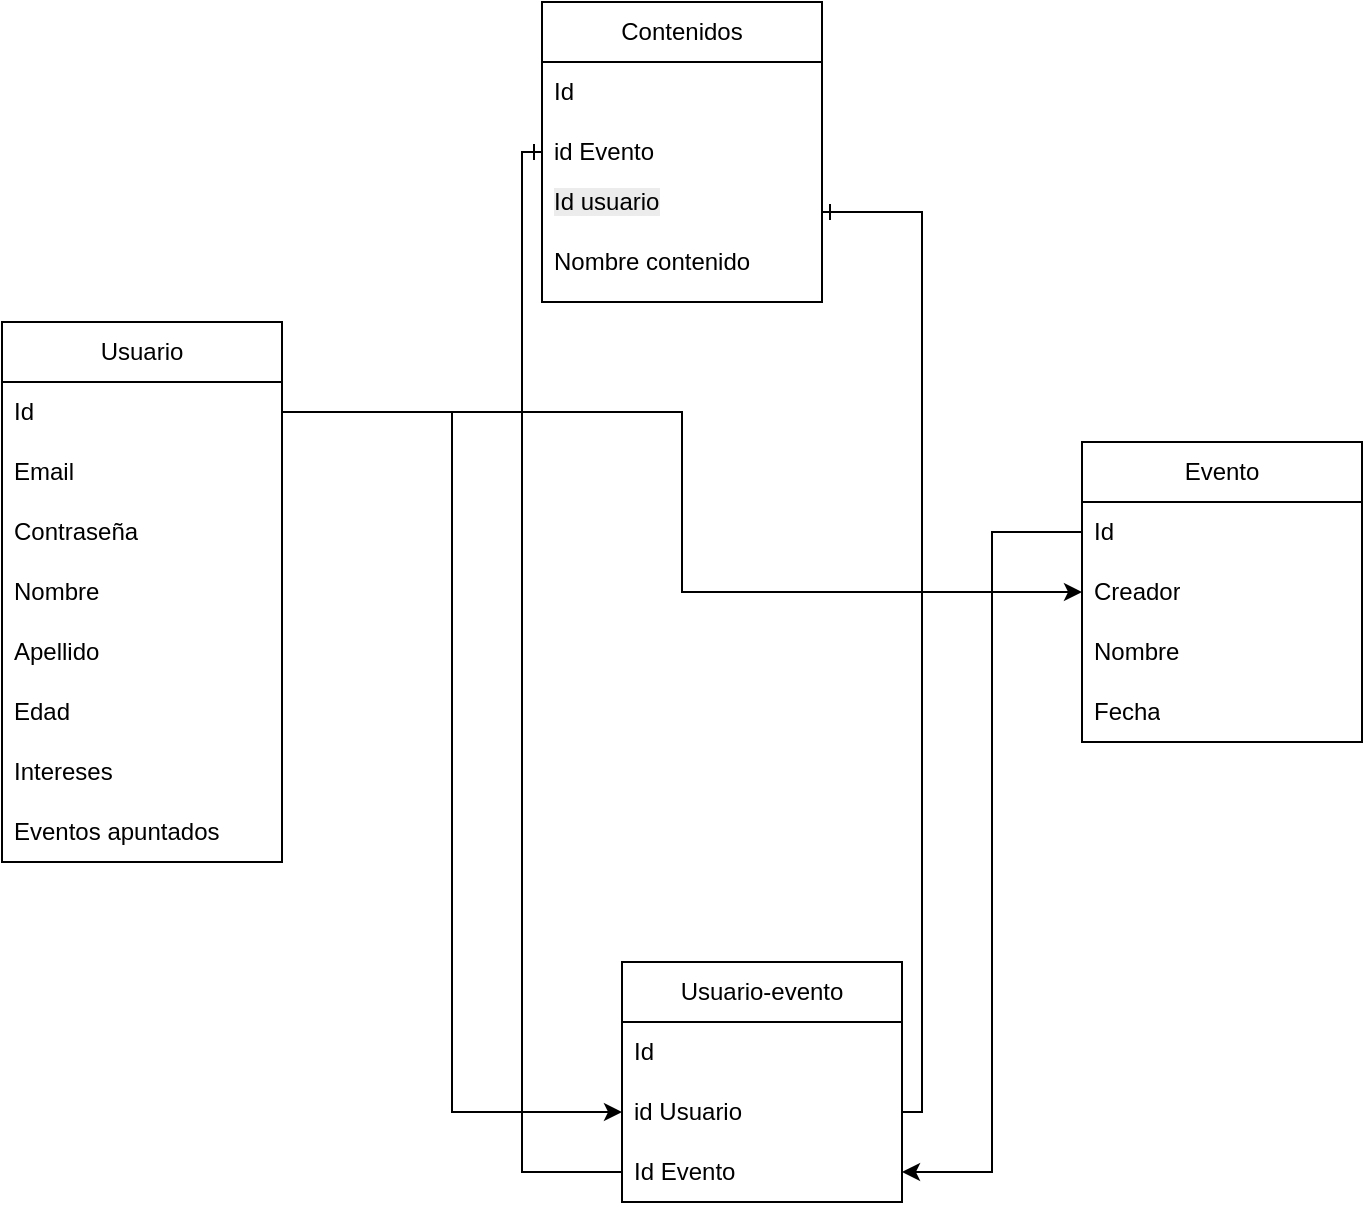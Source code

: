 <mxfile version="27.0.9">
  <diagram name="Página-1" id="dQ8up2KwwiU7kyvKV_8m">
    <mxGraphModel dx="1426" dy="785" grid="1" gridSize="10" guides="1" tooltips="1" connect="1" arrows="1" fold="1" page="1" pageScale="1" pageWidth="827" pageHeight="1169" math="0" shadow="0">
      <root>
        <mxCell id="0" />
        <mxCell id="1" parent="0" />
        <mxCell id="rUSlULHsfFT7OH1cGBXN-2" value="Usuario" style="swimlane;fontStyle=0;childLayout=stackLayout;horizontal=1;startSize=30;horizontalStack=0;resizeParent=1;resizeParentMax=0;resizeLast=0;collapsible=1;marginBottom=0;whiteSpace=wrap;html=1;" vertex="1" parent="1">
          <mxGeometry x="70" y="180" width="140" height="270" as="geometry" />
        </mxCell>
        <mxCell id="rUSlULHsfFT7OH1cGBXN-3" value="Id" style="text;strokeColor=none;fillColor=none;align=left;verticalAlign=middle;spacingLeft=4;spacingRight=4;overflow=hidden;points=[[0,0.5],[1,0.5]];portConstraint=eastwest;rotatable=0;whiteSpace=wrap;html=1;" vertex="1" parent="rUSlULHsfFT7OH1cGBXN-2">
          <mxGeometry y="30" width="140" height="30" as="geometry" />
        </mxCell>
        <mxCell id="rUSlULHsfFT7OH1cGBXN-4" value="Email" style="text;strokeColor=none;fillColor=none;align=left;verticalAlign=middle;spacingLeft=4;spacingRight=4;overflow=hidden;points=[[0,0.5],[1,0.5]];portConstraint=eastwest;rotatable=0;whiteSpace=wrap;html=1;" vertex="1" parent="rUSlULHsfFT7OH1cGBXN-2">
          <mxGeometry y="60" width="140" height="30" as="geometry" />
        </mxCell>
        <mxCell id="rUSlULHsfFT7OH1cGBXN-5" value="Contraseña" style="text;strokeColor=none;fillColor=none;align=left;verticalAlign=middle;spacingLeft=4;spacingRight=4;overflow=hidden;points=[[0,0.5],[1,0.5]];portConstraint=eastwest;rotatable=0;whiteSpace=wrap;html=1;" vertex="1" parent="rUSlULHsfFT7OH1cGBXN-2">
          <mxGeometry y="90" width="140" height="30" as="geometry" />
        </mxCell>
        <mxCell id="rUSlULHsfFT7OH1cGBXN-6" value="Nombre" style="text;strokeColor=none;fillColor=none;align=left;verticalAlign=middle;spacingLeft=4;spacingRight=4;overflow=hidden;points=[[0,0.5],[1,0.5]];portConstraint=eastwest;rotatable=0;whiteSpace=wrap;html=1;" vertex="1" parent="rUSlULHsfFT7OH1cGBXN-2">
          <mxGeometry y="120" width="140" height="30" as="geometry" />
        </mxCell>
        <mxCell id="rUSlULHsfFT7OH1cGBXN-12" value="Apellido" style="text;strokeColor=none;fillColor=none;align=left;verticalAlign=middle;spacingLeft=4;spacingRight=4;overflow=hidden;points=[[0,0.5],[1,0.5]];portConstraint=eastwest;rotatable=0;whiteSpace=wrap;html=1;" vertex="1" parent="rUSlULHsfFT7OH1cGBXN-2">
          <mxGeometry y="150" width="140" height="30" as="geometry" />
        </mxCell>
        <mxCell id="rUSlULHsfFT7OH1cGBXN-13" value="Edad" style="text;strokeColor=none;fillColor=none;align=left;verticalAlign=middle;spacingLeft=4;spacingRight=4;overflow=hidden;points=[[0,0.5],[1,0.5]];portConstraint=eastwest;rotatable=0;whiteSpace=wrap;html=1;" vertex="1" parent="rUSlULHsfFT7OH1cGBXN-2">
          <mxGeometry y="180" width="140" height="30" as="geometry" />
        </mxCell>
        <mxCell id="rUSlULHsfFT7OH1cGBXN-14" value="Intereses" style="text;strokeColor=none;fillColor=none;align=left;verticalAlign=middle;spacingLeft=4;spacingRight=4;overflow=hidden;points=[[0,0.5],[1,0.5]];portConstraint=eastwest;rotatable=0;whiteSpace=wrap;html=1;" vertex="1" parent="rUSlULHsfFT7OH1cGBXN-2">
          <mxGeometry y="210" width="140" height="30" as="geometry" />
        </mxCell>
        <mxCell id="rUSlULHsfFT7OH1cGBXN-16" value="Eventos apuntados" style="text;strokeColor=none;fillColor=none;align=left;verticalAlign=middle;spacingLeft=4;spacingRight=4;overflow=hidden;points=[[0,0.5],[1,0.5]];portConstraint=eastwest;rotatable=0;whiteSpace=wrap;html=1;" vertex="1" parent="rUSlULHsfFT7OH1cGBXN-2">
          <mxGeometry y="240" width="140" height="30" as="geometry" />
        </mxCell>
        <mxCell id="rUSlULHsfFT7OH1cGBXN-7" value="Evento" style="swimlane;fontStyle=0;childLayout=stackLayout;horizontal=1;startSize=30;horizontalStack=0;resizeParent=1;resizeParentMax=0;resizeLast=0;collapsible=1;marginBottom=0;whiteSpace=wrap;html=1;" vertex="1" parent="1">
          <mxGeometry x="610" y="240" width="140" height="150" as="geometry" />
        </mxCell>
        <mxCell id="rUSlULHsfFT7OH1cGBXN-8" value="Id" style="text;strokeColor=none;fillColor=none;align=left;verticalAlign=middle;spacingLeft=4;spacingRight=4;overflow=hidden;points=[[0,0.5],[1,0.5]];portConstraint=eastwest;rotatable=0;whiteSpace=wrap;html=1;" vertex="1" parent="rUSlULHsfFT7OH1cGBXN-7">
          <mxGeometry y="30" width="140" height="30" as="geometry" />
        </mxCell>
        <mxCell id="rUSlULHsfFT7OH1cGBXN-38" value="Creador" style="text;strokeColor=none;fillColor=none;align=left;verticalAlign=middle;spacingLeft=4;spacingRight=4;overflow=hidden;points=[[0,0.5],[1,0.5]];portConstraint=eastwest;rotatable=0;whiteSpace=wrap;html=1;" vertex="1" parent="rUSlULHsfFT7OH1cGBXN-7">
          <mxGeometry y="60" width="140" height="30" as="geometry" />
        </mxCell>
        <mxCell id="rUSlULHsfFT7OH1cGBXN-9" value="Nombre" style="text;strokeColor=none;fillColor=none;align=left;verticalAlign=middle;spacingLeft=4;spacingRight=4;overflow=hidden;points=[[0,0.5],[1,0.5]];portConstraint=eastwest;rotatable=0;whiteSpace=wrap;html=1;" vertex="1" parent="rUSlULHsfFT7OH1cGBXN-7">
          <mxGeometry y="90" width="140" height="30" as="geometry" />
        </mxCell>
        <mxCell id="rUSlULHsfFT7OH1cGBXN-10" value="Fecha" style="text;strokeColor=none;fillColor=none;align=left;verticalAlign=middle;spacingLeft=4;spacingRight=4;overflow=hidden;points=[[0,0.5],[1,0.5]];portConstraint=eastwest;rotatable=0;whiteSpace=wrap;html=1;" vertex="1" parent="rUSlULHsfFT7OH1cGBXN-7">
          <mxGeometry y="120" width="140" height="30" as="geometry" />
        </mxCell>
        <mxCell id="rUSlULHsfFT7OH1cGBXN-29" value="Usuario-evento" style="swimlane;fontStyle=0;childLayout=stackLayout;horizontal=1;startSize=30;horizontalStack=0;resizeParent=1;resizeParentMax=0;resizeLast=0;collapsible=1;marginBottom=0;whiteSpace=wrap;html=1;" vertex="1" parent="1">
          <mxGeometry x="380" y="500" width="140" height="120" as="geometry" />
        </mxCell>
        <mxCell id="rUSlULHsfFT7OH1cGBXN-30" value="Id" style="text;strokeColor=none;fillColor=none;align=left;verticalAlign=middle;spacingLeft=4;spacingRight=4;overflow=hidden;points=[[0,0.5],[1,0.5]];portConstraint=eastwest;rotatable=0;whiteSpace=wrap;html=1;" vertex="1" parent="rUSlULHsfFT7OH1cGBXN-29">
          <mxGeometry y="30" width="140" height="30" as="geometry" />
        </mxCell>
        <mxCell id="rUSlULHsfFT7OH1cGBXN-31" value="id Usuario" style="text;strokeColor=none;fillColor=none;align=left;verticalAlign=middle;spacingLeft=4;spacingRight=4;overflow=hidden;points=[[0,0.5],[1,0.5]];portConstraint=eastwest;rotatable=0;whiteSpace=wrap;html=1;" vertex="1" parent="rUSlULHsfFT7OH1cGBXN-29">
          <mxGeometry y="60" width="140" height="30" as="geometry" />
        </mxCell>
        <mxCell id="rUSlULHsfFT7OH1cGBXN-32" value="Id Evento" style="text;strokeColor=none;fillColor=none;align=left;verticalAlign=middle;spacingLeft=4;spacingRight=4;overflow=hidden;points=[[0,0.5],[1,0.5]];portConstraint=eastwest;rotatable=0;whiteSpace=wrap;html=1;" vertex="1" parent="rUSlULHsfFT7OH1cGBXN-29">
          <mxGeometry y="90" width="140" height="30" as="geometry" />
        </mxCell>
        <mxCell id="rUSlULHsfFT7OH1cGBXN-33" value="Contenidos" style="swimlane;fontStyle=0;childLayout=stackLayout;horizontal=1;startSize=30;horizontalStack=0;resizeParent=1;resizeParentMax=0;resizeLast=0;collapsible=1;marginBottom=0;whiteSpace=wrap;html=1;" vertex="1" parent="1">
          <mxGeometry x="340" y="20" width="140" height="150" as="geometry" />
        </mxCell>
        <mxCell id="rUSlULHsfFT7OH1cGBXN-34" value="Id" style="text;strokeColor=none;fillColor=none;align=left;verticalAlign=middle;spacingLeft=4;spacingRight=4;overflow=hidden;points=[[0,0.5],[1,0.5]];portConstraint=eastwest;rotatable=0;whiteSpace=wrap;html=1;" vertex="1" parent="rUSlULHsfFT7OH1cGBXN-33">
          <mxGeometry y="30" width="140" height="30" as="geometry" />
        </mxCell>
        <mxCell id="rUSlULHsfFT7OH1cGBXN-35" value="id Evento" style="text;strokeColor=none;fillColor=none;align=left;verticalAlign=middle;spacingLeft=4;spacingRight=4;overflow=hidden;points=[[0,0.5],[1,0.5]];portConstraint=eastwest;rotatable=0;whiteSpace=wrap;html=1;" vertex="1" parent="rUSlULHsfFT7OH1cGBXN-33">
          <mxGeometry y="60" width="140" height="30" as="geometry" />
        </mxCell>
        <mxCell id="rUSlULHsfFT7OH1cGBXN-37" value="&lt;span style=&quot;color: rgb(0, 0, 0); font-family: Helvetica; font-size: 12px; font-style: normal; font-variant-ligatures: normal; font-variant-caps: normal; font-weight: 400; letter-spacing: normal; orphans: 2; text-align: left; text-indent: 0px; text-transform: none; widows: 2; word-spacing: 0px; -webkit-text-stroke-width: 0px; white-space: normal; background-color: rgb(236, 236, 236); text-decoration-thickness: initial; text-decoration-style: initial; text-decoration-color: initial; float: none; display: inline !important;&quot;&gt;Id usuario&lt;/span&gt;&lt;div&gt;&lt;br/&gt;&lt;/div&gt;" style="text;strokeColor=none;fillColor=none;align=left;verticalAlign=middle;spacingLeft=4;spacingRight=4;overflow=hidden;points=[[0,0.5],[1,0.5]];portConstraint=eastwest;rotatable=0;whiteSpace=wrap;html=1;" vertex="1" parent="rUSlULHsfFT7OH1cGBXN-33">
          <mxGeometry y="90" width="140" height="30" as="geometry" />
        </mxCell>
        <mxCell id="rUSlULHsfFT7OH1cGBXN-36" value="Nombre contenido&lt;div&gt;&lt;br&gt;&lt;/div&gt;" style="text;strokeColor=none;fillColor=none;align=left;verticalAlign=middle;spacingLeft=4;spacingRight=4;overflow=hidden;points=[[0,0.5],[1,0.5]];portConstraint=eastwest;rotatable=0;whiteSpace=wrap;html=1;" vertex="1" parent="rUSlULHsfFT7OH1cGBXN-33">
          <mxGeometry y="120" width="140" height="30" as="geometry" />
        </mxCell>
        <mxCell id="rUSlULHsfFT7OH1cGBXN-44" style="edgeStyle=orthogonalEdgeStyle;rounded=0;orthogonalLoop=1;jettySize=auto;html=1;exitX=1;exitY=0.5;exitDx=0;exitDy=0;entryX=0;entryY=0.5;entryDx=0;entryDy=0;" edge="1" parent="1" source="rUSlULHsfFT7OH1cGBXN-3" target="rUSlULHsfFT7OH1cGBXN-38">
          <mxGeometry relative="1" as="geometry">
            <Array as="points">
              <mxPoint x="410" y="225" />
              <mxPoint x="410" y="315" />
            </Array>
          </mxGeometry>
        </mxCell>
        <mxCell id="rUSlULHsfFT7OH1cGBXN-46" style="edgeStyle=orthogonalEdgeStyle;rounded=0;orthogonalLoop=1;jettySize=auto;html=1;exitX=1;exitY=0.5;exitDx=0;exitDy=0;entryX=0;entryY=0.5;entryDx=0;entryDy=0;" edge="1" parent="1" source="rUSlULHsfFT7OH1cGBXN-3" target="rUSlULHsfFT7OH1cGBXN-31">
          <mxGeometry relative="1" as="geometry" />
        </mxCell>
        <mxCell id="rUSlULHsfFT7OH1cGBXN-48" style="edgeStyle=orthogonalEdgeStyle;rounded=0;orthogonalLoop=1;jettySize=auto;html=1;exitX=0;exitY=0.5;exitDx=0;exitDy=0;entryX=1;entryY=0.5;entryDx=0;entryDy=0;" edge="1" parent="1" source="rUSlULHsfFT7OH1cGBXN-8" target="rUSlULHsfFT7OH1cGBXN-32">
          <mxGeometry relative="1" as="geometry" />
        </mxCell>
        <mxCell id="rUSlULHsfFT7OH1cGBXN-52" value="" style="edgeStyle=orthogonalEdgeStyle;fontSize=12;html=1;endArrow=ERone;endFill=1;rounded=0;entryX=0;entryY=0.5;entryDx=0;entryDy=0;exitX=0;exitY=0.5;exitDx=0;exitDy=0;" edge="1" parent="1" source="rUSlULHsfFT7OH1cGBXN-32" target="rUSlULHsfFT7OH1cGBXN-35">
          <mxGeometry width="100" height="100" relative="1" as="geometry">
            <mxPoint x="320" y="520" as="sourcePoint" />
            <mxPoint x="330" y="100" as="targetPoint" />
          </mxGeometry>
        </mxCell>
        <mxCell id="rUSlULHsfFT7OH1cGBXN-53" value="" style="fontSize=12;html=1;endArrow=ERone;endFill=1;rounded=0;exitX=1;exitY=0.5;exitDx=0;exitDy=0;entryX=1;entryY=0.5;entryDx=0;entryDy=0;edgeStyle=orthogonalEdgeStyle;" edge="1" parent="1" source="rUSlULHsfFT7OH1cGBXN-31" target="rUSlULHsfFT7OH1cGBXN-37">
          <mxGeometry width="100" height="100" relative="1" as="geometry">
            <mxPoint x="710" y="350" as="sourcePoint" />
            <mxPoint x="810" y="250" as="targetPoint" />
          </mxGeometry>
        </mxCell>
      </root>
    </mxGraphModel>
  </diagram>
</mxfile>
